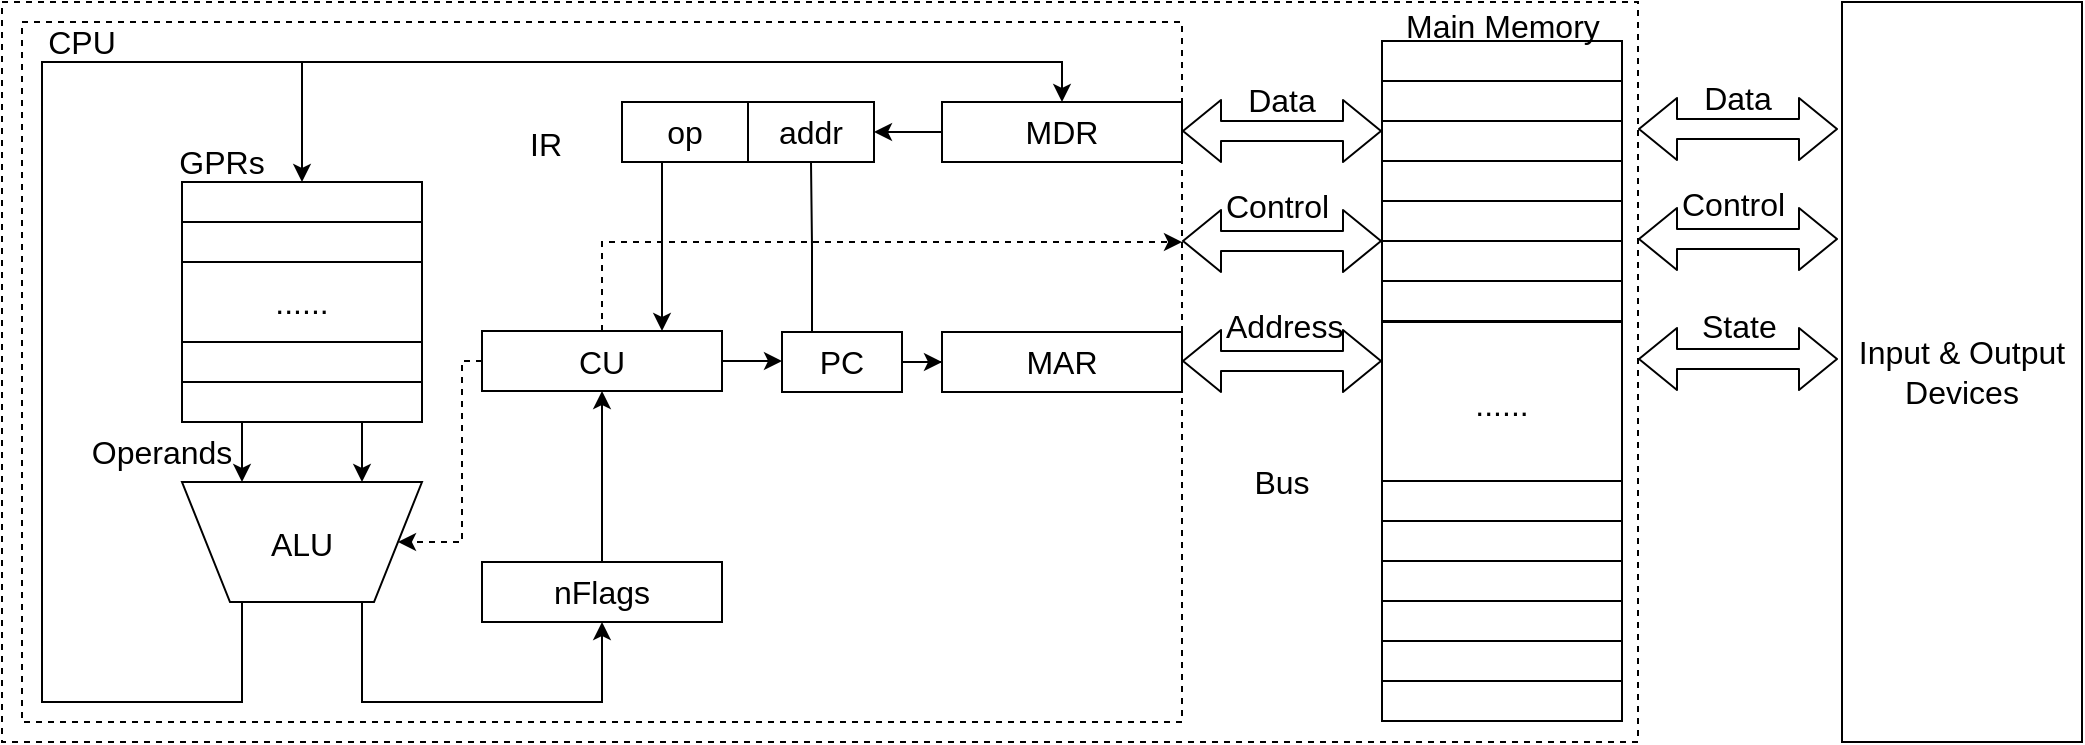<mxfile version="12.2.4"><diagram id="SwD8QwtvN6DCznEXfAl9"><mxGraphModel dx="1362" dy="815" grid="1" gridSize="10" guides="1" tooltips="1" connect="1" arrows="1" fold="1" page="1" pageScale="1" pageWidth="827" pageHeight="1169" math="0" shadow="0"><root><mxCell id="0"/><mxCell id="1" parent="0"/><mxCell id="82" value="" style="rounded=0;whiteSpace=wrap;html=1;fontSize=16;fillColor=none;dashed=1;" vertex="1" parent="1"><mxGeometry x="40" y="90" width="818" height="370" as="geometry"/></mxCell><mxCell id="47" value="" style="rounded=0;whiteSpace=wrap;html=1;fontSize=16;fillColor=none;dashed=1;" vertex="1" parent="1"><mxGeometry x="50" y="100" width="580" height="350" as="geometry"/></mxCell><mxCell id="2" value="" style="rounded=0;whiteSpace=wrap;html=1;fontSize=16;" vertex="1" parent="1"><mxGeometry x="130" y="180" width="120" height="20" as="geometry"/></mxCell><mxCell id="3" value="" style="rounded=0;whiteSpace=wrap;html=1;fontSize=16;" vertex="1" parent="1"><mxGeometry x="130" y="200" width="120" height="20" as="geometry"/></mxCell><mxCell id="4" value="" style="rounded=0;whiteSpace=wrap;html=1;fontSize=16;" vertex="1" parent="1"><mxGeometry x="130" y="260" width="120" height="20" as="geometry"/></mxCell><mxCell id="5" value="" style="rounded=0;whiteSpace=wrap;html=1;fontSize=16;" vertex="1" parent="1"><mxGeometry x="130" y="280" width="120" height="20" as="geometry"/></mxCell><mxCell id="12" value="" style="edgeStyle=orthogonalEdgeStyle;rounded=0;orthogonalLoop=1;jettySize=auto;html=1;fontSize=16;exitX=0.75;exitY=0;exitDx=0;exitDy=0;" edge="1" parent="1" source="6"><mxGeometry relative="1" as="geometry"><mxPoint x="190" y="180" as="targetPoint"/><Array as="points"><mxPoint x="160" y="440"/><mxPoint x="60" y="440"/><mxPoint x="60" y="120"/><mxPoint x="190" y="120"/></Array></mxGeometry></mxCell><mxCell id="18" style="edgeStyle=orthogonalEdgeStyle;rounded=0;orthogonalLoop=1;jettySize=auto;html=1;exitX=0.75;exitY=0;exitDx=0;exitDy=0;fontSize=16;entryX=0.5;entryY=0;entryDx=0;entryDy=0;" edge="1" parent="1" source="6" target="19"><mxGeometry relative="1" as="geometry"><mxPoint x="570" y="120" as="targetPoint"/><Array as="points"><mxPoint x="160" y="440"/><mxPoint x="60" y="440"/><mxPoint x="60" y="120"/><mxPoint x="570" y="120"/></Array></mxGeometry></mxCell><mxCell id="6" value="ALU" style="shape=trapezoid;perimeter=trapezoidPerimeter;rotation=0;fontSize=16;direction=west;" vertex="1" parent="1"><mxGeometry x="130" y="330" width="120" height="60" as="geometry"/></mxCell><mxCell id="7" value="GPRs" style="text;html=1;strokeColor=none;fillColor=none;align=center;verticalAlign=middle;whiteSpace=wrap;rounded=0;fontSize=16;" vertex="1" parent="1"><mxGeometry x="130" y="160" width="40" height="20" as="geometry"/></mxCell><mxCell id="8" value="" style="endArrow=classic;html=1;fontSize=16;entryX=0.75;entryY=1;entryDx=0;entryDy=0;exitX=0.25;exitY=1;exitDx=0;exitDy=0;" edge="1" parent="1" source="5" target="6"><mxGeometry width="50" height="50" relative="1" as="geometry"><mxPoint x="130" y="450" as="sourcePoint"/><mxPoint x="180" y="400" as="targetPoint"/></mxGeometry></mxCell><mxCell id="9" value="" style="endArrow=classic;html=1;fontSize=16;entryX=0.25;entryY=1;entryDx=0;entryDy=0;exitX=0.75;exitY=1;exitDx=0;exitDy=0;" edge="1" parent="1" source="5" target="6"><mxGeometry width="50" height="50" relative="1" as="geometry"><mxPoint x="130" y="450" as="sourcePoint"/><mxPoint x="180" y="400" as="targetPoint"/></mxGeometry></mxCell><mxCell id="10" value="Operands" style="text;html=1;strokeColor=none;fillColor=none;align=center;verticalAlign=middle;whiteSpace=wrap;rounded=0;fontSize=16;" vertex="1" parent="1"><mxGeometry x="100" y="305" width="40" height="20" as="geometry"/></mxCell><mxCell id="15" value="" style="edgeStyle=orthogonalEdgeStyle;rounded=0;orthogonalLoop=1;jettySize=auto;html=1;fontSize=16;entryX=0.5;entryY=1;entryDx=0;entryDy=0;exitX=0.25;exitY=0;exitDx=0;exitDy=0;" edge="1" parent="1" source="6" target="16"><mxGeometry relative="1" as="geometry"><mxPoint x="210" y="390" as="sourcePoint"/><mxPoint x="340" y="400" as="targetPoint"/><Array as="points"><mxPoint x="220" y="440"/><mxPoint x="340" y="440"/></Array></mxGeometry></mxCell><mxCell id="27" style="edgeStyle=orthogonalEdgeStyle;rounded=0;orthogonalLoop=1;jettySize=auto;html=1;exitX=0.5;exitY=0;exitDx=0;exitDy=0;entryX=0.5;entryY=1;entryDx=0;entryDy=0;fontSize=16;" edge="1" parent="1" source="16" target="23"><mxGeometry relative="1" as="geometry"/></mxCell><mxCell id="16" value="nFlags" style="rounded=0;whiteSpace=wrap;html=1;fontSize=16;" vertex="1" parent="1"><mxGeometry x="280" y="370" width="120" height="30" as="geometry"/></mxCell><mxCell id="32" value="" style="edgeStyle=orthogonalEdgeStyle;rounded=0;orthogonalLoop=1;jettySize=auto;html=1;fontSize=16;" edge="1" parent="1" source="19" target="30"><mxGeometry relative="1" as="geometry"/></mxCell><mxCell id="19" value="MDR" style="rounded=0;whiteSpace=wrap;html=1;fontSize=16;" vertex="1" parent="1"><mxGeometry x="510" y="140" width="120" height="30" as="geometry"/></mxCell><mxCell id="40" value="" style="edgeStyle=orthogonalEdgeStyle;rounded=0;orthogonalLoop=1;jettySize=auto;html=1;fontSize=16;" edge="1" parent="1" source="20" target="39"><mxGeometry relative="1" as="geometry"/></mxCell><mxCell id="43" style="edgeStyle=orthogonalEdgeStyle;rounded=0;orthogonalLoop=1;jettySize=auto;html=1;exitX=0.25;exitY=0;exitDx=0;exitDy=0;entryX=0.5;entryY=1;entryDx=0;entryDy=0;fontSize=16;endArrow=none;endFill=0;" edge="1" parent="1" source="20" target="30"><mxGeometry relative="1" as="geometry"/></mxCell><mxCell id="20" value="PC" style="rounded=0;whiteSpace=wrap;html=1;fontSize=16;" vertex="1" parent="1"><mxGeometry x="430" y="255" width="60" height="30" as="geometry"/></mxCell><mxCell id="24" style="edgeStyle=orthogonalEdgeStyle;rounded=0;orthogonalLoop=1;jettySize=auto;html=1;exitX=1;exitY=0.5;exitDx=0;exitDy=0;entryX=0;entryY=0.5;entryDx=0;entryDy=0;fontSize=16;" edge="1" parent="1" source="23" target="20"><mxGeometry relative="1" as="geometry"/></mxCell><mxCell id="45" style="edgeStyle=orthogonalEdgeStyle;rounded=0;orthogonalLoop=1;jettySize=auto;html=1;exitX=0;exitY=0.5;exitDx=0;exitDy=0;fontSize=16;entryX=0;entryY=0.5;entryDx=0;entryDy=0;dashed=1;" edge="1" parent="1" source="23" target="6"><mxGeometry relative="1" as="geometry"><mxPoint x="260" y="370" as="targetPoint"/><Array as="points"><mxPoint x="270" y="270"/><mxPoint x="270" y="360"/></Array></mxGeometry></mxCell><mxCell id="46" style="edgeStyle=orthogonalEdgeStyle;rounded=0;orthogonalLoop=1;jettySize=auto;html=1;exitX=0.5;exitY=0;exitDx=0;exitDy=0;dashed=1;fontSize=16;" edge="1" parent="1" source="23"><mxGeometry relative="1" as="geometry"><mxPoint x="630" y="210" as="targetPoint"/><Array as="points"><mxPoint x="340" y="210"/><mxPoint x="610" y="210"/></Array></mxGeometry></mxCell><mxCell id="23" value="CU" style="rounded=0;whiteSpace=wrap;html=1;fontSize=16;" vertex="1" parent="1"><mxGeometry x="280" y="254.5" width="120" height="30" as="geometry"/></mxCell><mxCell id="38" style="edgeStyle=orthogonalEdgeStyle;rounded=0;orthogonalLoop=1;jettySize=auto;html=1;exitX=0.25;exitY=1;exitDx=0;exitDy=0;entryX=0.75;entryY=0;entryDx=0;entryDy=0;fontSize=16;" edge="1" parent="1" source="28" target="23"><mxGeometry relative="1" as="geometry"><Array as="points"><mxPoint x="370" y="170"/></Array></mxGeometry></mxCell><mxCell id="28" value="op" style="rounded=0;whiteSpace=wrap;html=1;fontSize=16;" vertex="1" parent="1"><mxGeometry x="350" y="140" width="63" height="30" as="geometry"/></mxCell><mxCell id="30" value="addr" style="rounded=0;whiteSpace=wrap;html=1;fontSize=16;" vertex="1" parent="1"><mxGeometry x="413" y="140" width="63" height="30" as="geometry"/></mxCell><mxCell id="31" value="IR" style="text;html=1;resizable=0;points=[];autosize=1;align=left;verticalAlign=top;spacingTop=-4;fontSize=16;" vertex="1" parent="1"><mxGeometry x="302" y="149" width="30" height="20" as="geometry"/></mxCell><mxCell id="39" value="MAR" style="rounded=0;whiteSpace=wrap;html=1;fontSize=16;" vertex="1" parent="1"><mxGeometry x="510" y="255" width="120" height="30" as="geometry"/></mxCell><mxCell id="48" value="CPU" style="text;html=1;strokeColor=none;fillColor=none;align=center;verticalAlign=middle;whiteSpace=wrap;rounded=0;dashed=1;fontSize=16;" vertex="1" parent="1"><mxGeometry x="60" y="100" width="40" height="20" as="geometry"/></mxCell><mxCell id="49" value="" style="shape=flexArrow;endArrow=classic;startArrow=classic;html=1;fontSize=16;" edge="1" parent="1"><mxGeometry width="50" height="50" relative="1" as="geometry"><mxPoint x="630" y="209.5" as="sourcePoint"/><mxPoint x="730" y="209.5" as="targetPoint"/></mxGeometry></mxCell><mxCell id="50" value="" style="shape=flexArrow;endArrow=classic;startArrow=classic;html=1;fontSize=16;" edge="1" parent="1"><mxGeometry width="50" height="50" relative="1" as="geometry"><mxPoint x="630" y="269.5" as="sourcePoint"/><mxPoint x="730" y="269.5" as="targetPoint"/></mxGeometry></mxCell><mxCell id="51" value="" style="shape=flexArrow;endArrow=classic;startArrow=classic;html=1;fontSize=16;" edge="1" parent="1"><mxGeometry width="50" height="50" relative="1" as="geometry"><mxPoint x="630" y="154.5" as="sourcePoint"/><mxPoint x="730" y="154.5" as="targetPoint"/></mxGeometry></mxCell><mxCell id="52" value="Data" style="text;html=1;strokeColor=none;fillColor=none;align=center;verticalAlign=middle;whiteSpace=wrap;rounded=0;dashed=1;fontSize=16;" vertex="1" parent="1"><mxGeometry x="660" y="129" width="40" height="20" as="geometry"/></mxCell><mxCell id="53" value="Control" style="text;html=1;resizable=0;points=[];autosize=1;align=left;verticalAlign=top;spacingTop=-4;fontSize=16;" vertex="1" parent="1"><mxGeometry x="650" y="180" width="70" height="20" as="geometry"/></mxCell><mxCell id="54" value="Address" style="text;html=1;resizable=0;points=[];autosize=1;align=left;verticalAlign=top;spacingTop=-4;fontSize=16;" vertex="1" parent="1"><mxGeometry x="650" y="240" width="70" height="20" as="geometry"/></mxCell><mxCell id="59" value="" style="rounded=0;whiteSpace=wrap;html=1;fontSize=16;" vertex="1" parent="1"><mxGeometry x="730" y="109.5" width="120" height="20" as="geometry"/></mxCell><mxCell id="60" value="" style="rounded=0;whiteSpace=wrap;html=1;fontSize=16;" vertex="1" parent="1"><mxGeometry x="730" y="129.5" width="120" height="20" as="geometry"/></mxCell><mxCell id="61" value="" style="rounded=0;whiteSpace=wrap;html=1;fontSize=16;" vertex="1" parent="1"><mxGeometry x="730" y="149.5" width="120" height="20" as="geometry"/></mxCell><mxCell id="62" value="" style="rounded=0;whiteSpace=wrap;html=1;fontSize=16;" vertex="1" parent="1"><mxGeometry x="730" y="169.5" width="120" height="20" as="geometry"/></mxCell><mxCell id="63" value="" style="rounded=0;whiteSpace=wrap;html=1;fontSize=16;" vertex="1" parent="1"><mxGeometry x="730" y="189.5" width="120" height="20" as="geometry"/></mxCell><mxCell id="64" value="" style="rounded=0;whiteSpace=wrap;html=1;fontSize=16;" vertex="1" parent="1"><mxGeometry x="730" y="209.5" width="120" height="20" as="geometry"/></mxCell><mxCell id="65" value="" style="rounded=0;whiteSpace=wrap;html=1;fontSize=16;" vertex="1" parent="1"><mxGeometry x="730" y="229.5" width="120" height="20" as="geometry"/></mxCell><mxCell id="67" value="......" style="rounded=0;whiteSpace=wrap;html=1;fontSize=16;" vertex="1" parent="1"><mxGeometry x="730" y="250" width="120" height="81" as="geometry"/></mxCell><mxCell id="70" value="" style="rounded=0;whiteSpace=wrap;html=1;fontSize=16;" vertex="1" parent="1"><mxGeometry x="730" y="329.5" width="120" height="20" as="geometry"/></mxCell><mxCell id="71" value="" style="rounded=0;whiteSpace=wrap;html=1;fontSize=16;" vertex="1" parent="1"><mxGeometry x="730" y="349.5" width="120" height="20" as="geometry"/></mxCell><mxCell id="72" value="" style="rounded=0;whiteSpace=wrap;html=1;fontSize=16;" vertex="1" parent="1"><mxGeometry x="730" y="369.5" width="120" height="20" as="geometry"/></mxCell><mxCell id="73" value="" style="rounded=0;whiteSpace=wrap;html=1;fontSize=16;" vertex="1" parent="1"><mxGeometry x="730" y="389.5" width="120" height="20" as="geometry"/></mxCell><mxCell id="74" value="" style="rounded=0;whiteSpace=wrap;html=1;fontSize=16;" vertex="1" parent="1"><mxGeometry x="730" y="409.5" width="120" height="20" as="geometry"/></mxCell><mxCell id="75" value="" style="rounded=0;whiteSpace=wrap;html=1;fontSize=16;" vertex="1" parent="1"><mxGeometry x="730" y="429.5" width="120" height="20" as="geometry"/></mxCell><mxCell id="80" value="Main Memory" style="text;html=1;resizable=0;points=[];autosize=1;align=left;verticalAlign=top;spacingTop=-4;fontSize=16;" vertex="1" parent="1"><mxGeometry x="740" y="89.5" width="110" height="20" as="geometry"/></mxCell><mxCell id="83" value="" style="shape=flexArrow;endArrow=classic;startArrow=classic;html=1;fontSize=16;" edge="1" parent="1"><mxGeometry width="50" height="50" relative="1" as="geometry"><mxPoint x="858" y="208.5" as="sourcePoint"/><mxPoint x="958" y="208.5" as="targetPoint"/></mxGeometry></mxCell><mxCell id="84" value="" style="shape=flexArrow;endArrow=classic;startArrow=classic;html=1;fontSize=16;" edge="1" parent="1"><mxGeometry width="50" height="50" relative="1" as="geometry"><mxPoint x="858" y="268.5" as="sourcePoint"/><mxPoint x="958" y="268.5" as="targetPoint"/></mxGeometry></mxCell><mxCell id="85" value="" style="shape=flexArrow;endArrow=classic;startArrow=classic;html=1;fontSize=16;" edge="1" parent="1"><mxGeometry width="50" height="50" relative="1" as="geometry"><mxPoint x="858" y="153.5" as="sourcePoint"/><mxPoint x="958" y="153.5" as="targetPoint"/></mxGeometry></mxCell><mxCell id="86" value="Data" style="text;html=1;strokeColor=none;fillColor=none;align=center;verticalAlign=middle;whiteSpace=wrap;rounded=0;dashed=1;fontSize=16;" vertex="1" parent="1"><mxGeometry x="888" y="128" width="40" height="20" as="geometry"/></mxCell><mxCell id="87" value="Control" style="text;html=1;resizable=0;points=[];autosize=1;align=left;verticalAlign=top;spacingTop=-4;fontSize=16;" vertex="1" parent="1"><mxGeometry x="878" y="179" width="70" height="20" as="geometry"/></mxCell><mxCell id="89" value="State" style="text;html=1;resizable=0;points=[];autosize=1;align=left;verticalAlign=top;spacingTop=-4;fontSize=16;" vertex="1" parent="1"><mxGeometry x="888" y="239.5" width="50" height="20" as="geometry"/></mxCell><mxCell id="91" value="Input &amp;amp;&amp;nbsp;Output&lt;br&gt;Devices" style="rounded=0;whiteSpace=wrap;html=1;fillColor=none;fontSize=16;" vertex="1" parent="1"><mxGeometry x="960" y="90" width="120" height="370" as="geometry"/></mxCell><mxCell id="92" value="Bus" style="text;html=1;strokeColor=none;fillColor=none;align=center;verticalAlign=middle;whiteSpace=wrap;rounded=0;fontSize=16;" vertex="1" parent="1"><mxGeometry x="660" y="320" width="40" height="20" as="geometry"/></mxCell><mxCell id="93" value="......" style="rounded=0;whiteSpace=wrap;html=1;fillColor=none;fontSize=16;" vertex="1" parent="1"><mxGeometry x="130" y="220" width="120" height="40" as="geometry"/></mxCell></root></mxGraphModel></diagram></mxfile>